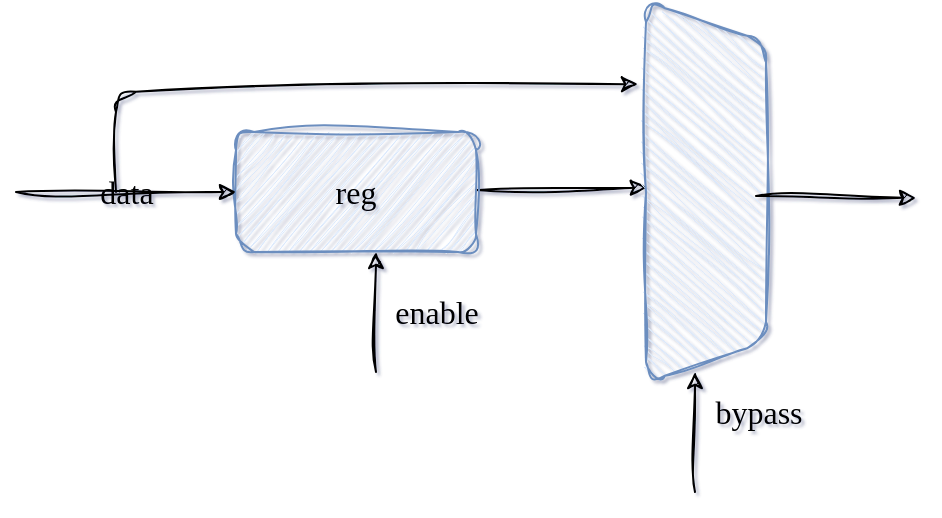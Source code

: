 <mxfile>
    <diagram id="DnAflmZMkEvuKgCl_pda" name="第 1 页">
        <mxGraphModel dx="905" dy="485" grid="0" gridSize="10" guides="1" tooltips="1" connect="1" arrows="1" fold="1" page="1" pageScale="1" pageWidth="827" pageHeight="1169" background="none" math="0" shadow="1">
            <root>
                <mxCell id="0"/>
                <mxCell id="1" parent="0"/>
                <mxCell id="4" value="" style="edgeStyle=none;html=1;entryX=0.488;entryY=0.993;entryDx=0;entryDy=0;entryPerimeter=0;sketch=1;curveFitting=1;jiggle=2;fontFamily=Comic Sans MS;fontSize=16;labelBackgroundColor=none;" edge="1" parent="1" source="2" target="3">
                    <mxGeometry relative="1" as="geometry"/>
                </mxCell>
                <mxCell id="2" value="reg" style="rounded=1;whiteSpace=wrap;html=1;sketch=1;curveFitting=1;jiggle=2;fontFamily=Comic Sans MS;fontSize=16;shadow=0;labelBackgroundColor=none;fillStyle=hachure;fillColor=#dae8fc;strokeColor=#6c8ebf;gradientColor=#7ea6e0;" vertex="1" parent="1">
                    <mxGeometry x="170" y="200" width="120" height="60" as="geometry"/>
                </mxCell>
                <mxCell id="3" value="" style="shape=trapezoid;perimeter=trapezoidPerimeter;whiteSpace=wrap;html=1;fixedSize=1;rotation=90;sketch=1;curveFitting=1;jiggle=2;fontFamily=Comic Sans MS;fontSize=16;shadow=0;labelBackgroundColor=none;fillStyle=hachure;rounded=1;fillColor=#dae8fc;strokeColor=#6c8ebf;gradientColor=#7ea6e0;" vertex="1" parent="1">
                    <mxGeometry x="310" y="200" width="190" height="60" as="geometry"/>
                </mxCell>
                <mxCell id="5" value="" style="endArrow=classic;html=1;sketch=1;curveFitting=1;jiggle=2;fontFamily=Comic Sans MS;fontSize=16;labelBackgroundColor=none;" edge="1" parent="1">
                    <mxGeometry width="50" height="50" relative="1" as="geometry">
                        <mxPoint x="240" y="320" as="sourcePoint"/>
                        <mxPoint x="240" y="260" as="targetPoint"/>
                    </mxGeometry>
                </mxCell>
                <mxCell id="11" value="enable" style="edgeLabel;html=1;align=center;verticalAlign=middle;resizable=0;points=[];sketch=1;curveFitting=1;jiggle=2;fontFamily=Comic Sans MS;fontSize=16;labelBackgroundColor=none;" vertex="1" connectable="0" parent="5">
                    <mxGeometry relative="1" as="geometry">
                        <mxPoint x="30" as="offset"/>
                    </mxGeometry>
                </mxCell>
                <mxCell id="6" value="" style="endArrow=classic;html=1;entryX=0;entryY=0.5;entryDx=0;entryDy=0;sketch=1;curveFitting=1;jiggle=2;fontFamily=Comic Sans MS;fontSize=16;labelBackgroundColor=none;" edge="1" parent="1" target="2">
                    <mxGeometry width="50" height="50" relative="1" as="geometry">
                        <mxPoint x="60" y="230" as="sourcePoint"/>
                        <mxPoint x="100" y="190" as="targetPoint"/>
                    </mxGeometry>
                </mxCell>
                <mxCell id="10" value="data" style="edgeLabel;html=1;align=center;verticalAlign=middle;resizable=0;points=[];sketch=1;curveFitting=1;jiggle=2;fontFamily=Comic Sans MS;fontSize=16;labelBackgroundColor=none;" vertex="1" connectable="0" parent="6">
                    <mxGeometry relative="1" as="geometry">
                        <mxPoint as="offset"/>
                    </mxGeometry>
                </mxCell>
                <mxCell id="7" value="" style="endArrow=classic;html=1;entryX=0.216;entryY=1.067;entryDx=0;entryDy=0;entryPerimeter=0;sketch=1;curveFitting=1;jiggle=2;fontFamily=Comic Sans MS;fontSize=16;labelBackgroundColor=none;" edge="1" parent="1" target="3">
                    <mxGeometry width="50" height="50" relative="1" as="geometry">
                        <mxPoint x="110" y="230" as="sourcePoint"/>
                        <mxPoint x="170" y="170" as="targetPoint"/>
                        <Array as="points">
                            <mxPoint x="110" y="180"/>
                        </Array>
                    </mxGeometry>
                </mxCell>
                <mxCell id="8" value="" style="endArrow=classic;html=1;sketch=1;curveFitting=1;jiggle=2;fontFamily=Comic Sans MS;fontSize=16;labelBackgroundColor=none;" edge="1" parent="1">
                    <mxGeometry width="50" height="50" relative="1" as="geometry">
                        <mxPoint x="399.5" y="380" as="sourcePoint"/>
                        <mxPoint x="399.5" y="320" as="targetPoint"/>
                    </mxGeometry>
                </mxCell>
                <mxCell id="12" value="bypass&lt;div&gt;&lt;br&gt;&lt;/div&gt;" style="edgeLabel;html=1;align=center;verticalAlign=middle;resizable=0;points=[];sketch=1;curveFitting=1;jiggle=2;fontFamily=Comic Sans MS;fontSize=16;labelBackgroundColor=none;" vertex="1" connectable="0" parent="8">
                    <mxGeometry relative="1" as="geometry">
                        <mxPoint x="31" as="offset"/>
                    </mxGeometry>
                </mxCell>
                <mxCell id="9" value="" style="edgeStyle=none;html=1;sketch=1;curveFitting=1;jiggle=2;fontFamily=Comic Sans MS;fontSize=16;labelBackgroundColor=none;" edge="1" parent="1">
                    <mxGeometry relative="1" as="geometry">
                        <mxPoint x="430" y="232" as="sourcePoint"/>
                        <mxPoint x="510" y="233" as="targetPoint"/>
                    </mxGeometry>
                </mxCell>
            </root>
        </mxGraphModel>
    </diagram>
</mxfile>